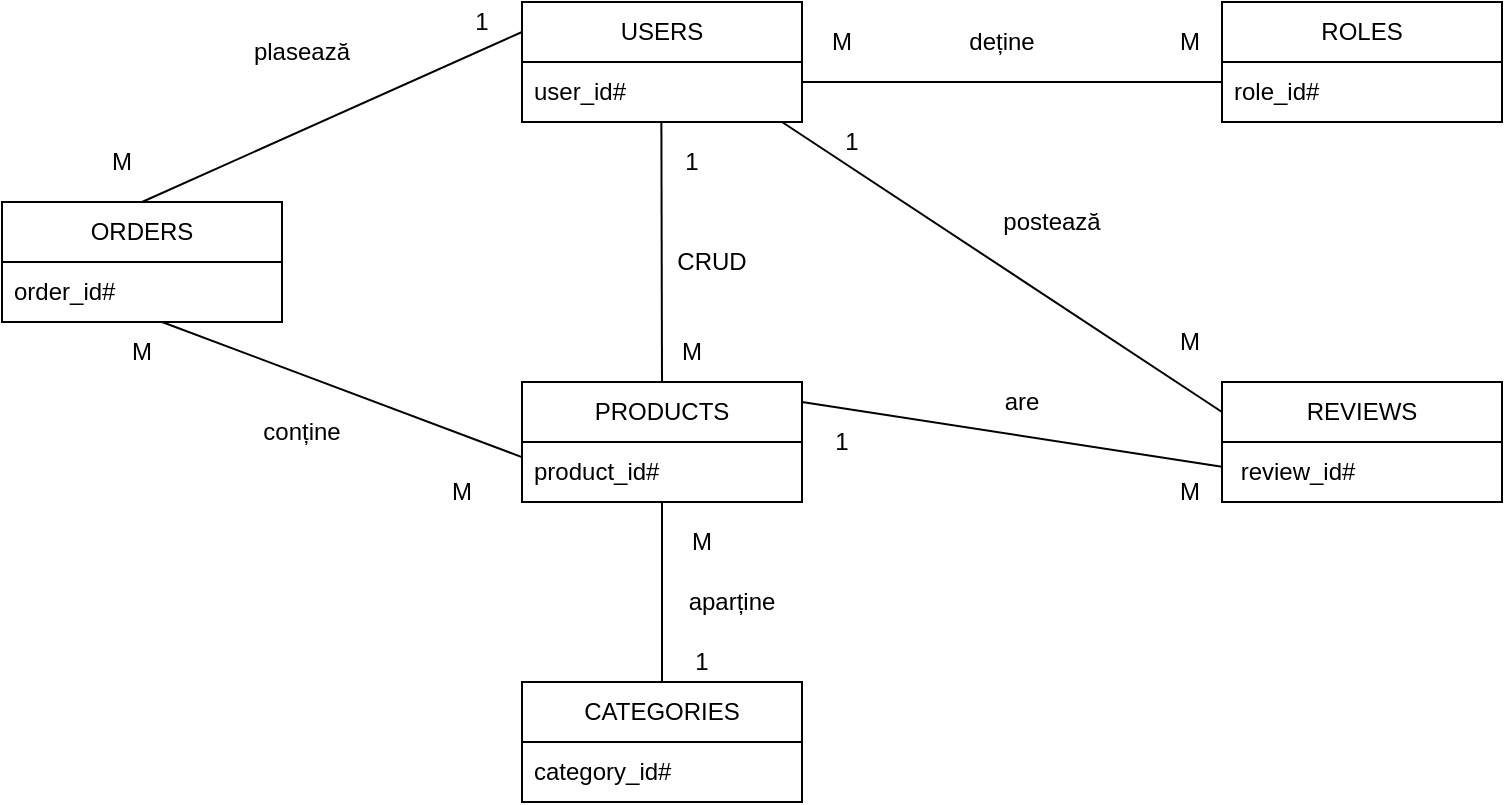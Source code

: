 <mxfile version="25.0.3">
  <diagram name="Pagină-1" id="sgfzJ31gN2lUz1fAnktD">
    <mxGraphModel grid="1" page="1" gridSize="10" guides="1" tooltips="1" connect="1" arrows="1" fold="1" pageScale="1" pageWidth="827" pageHeight="1169" math="0" shadow="0">
      <root>
        <mxCell id="0" />
        <mxCell id="1" parent="0" />
        <mxCell id="gs_JWUIZCzPqHRLdr9hx-1" value="USERS" style="swimlane;fontStyle=0;childLayout=stackLayout;horizontal=1;startSize=30;horizontalStack=0;resizeParent=1;resizeParentMax=0;resizeLast=0;collapsible=1;marginBottom=0;whiteSpace=wrap;html=1;" vertex="1" parent="1">
          <mxGeometry x="350" y="100" width="140" height="60" as="geometry" />
        </mxCell>
        <mxCell id="gs_JWUIZCzPqHRLdr9hx-2" value="user_id#" style="text;strokeColor=none;fillColor=none;align=left;verticalAlign=middle;spacingLeft=4;spacingRight=4;overflow=hidden;points=[[0,0.5],[1,0.5]];portConstraint=eastwest;rotatable=0;whiteSpace=wrap;html=1;" vertex="1" parent="gs_JWUIZCzPqHRLdr9hx-1">
          <mxGeometry y="30" width="140" height="30" as="geometry" />
        </mxCell>
        <mxCell id="gs_JWUIZCzPqHRLdr9hx-5" value="ROLES" style="swimlane;fontStyle=0;childLayout=stackLayout;horizontal=1;startSize=30;horizontalStack=0;resizeParent=1;resizeParentMax=0;resizeLast=0;collapsible=1;marginBottom=0;whiteSpace=wrap;html=1;" vertex="1" parent="1">
          <mxGeometry x="700" y="100" width="140" height="60" as="geometry" />
        </mxCell>
        <mxCell id="gs_JWUIZCzPqHRLdr9hx-6" value="role_id#" style="text;strokeColor=none;fillColor=none;align=left;verticalAlign=middle;spacingLeft=4;spacingRight=4;overflow=hidden;points=[[0,0.5],[1,0.5]];portConstraint=eastwest;rotatable=0;whiteSpace=wrap;html=1;" vertex="1" parent="gs_JWUIZCzPqHRLdr9hx-5">
          <mxGeometry y="30" width="140" height="30" as="geometry" />
        </mxCell>
        <mxCell id="gs_JWUIZCzPqHRLdr9hx-9" value="PRODUCTS" style="swimlane;fontStyle=0;childLayout=stackLayout;horizontal=1;startSize=30;horizontalStack=0;resizeParent=1;resizeParentMax=0;resizeLast=0;collapsible=1;marginBottom=0;whiteSpace=wrap;html=1;" vertex="1" parent="1">
          <mxGeometry x="350" y="290" width="140" height="60" as="geometry" />
        </mxCell>
        <mxCell id="gs_JWUIZCzPqHRLdr9hx-10" value="product_id#" style="text;strokeColor=none;fillColor=none;align=left;verticalAlign=middle;spacingLeft=4;spacingRight=4;overflow=hidden;points=[[0,0.5],[1,0.5]];portConstraint=eastwest;rotatable=0;whiteSpace=wrap;html=1;" vertex="1" parent="gs_JWUIZCzPqHRLdr9hx-9">
          <mxGeometry y="30" width="140" height="30" as="geometry" />
        </mxCell>
        <mxCell id="gs_JWUIZCzPqHRLdr9hx-13" value="REVIEWS" style="swimlane;fontStyle=0;childLayout=stackLayout;horizontal=1;startSize=30;horizontalStack=0;resizeParent=1;resizeParentMax=0;resizeLast=0;collapsible=1;marginBottom=0;whiteSpace=wrap;html=1;" vertex="1" parent="1">
          <mxGeometry x="700" y="290" width="140" height="60" as="geometry" />
        </mxCell>
        <mxCell id="gs_JWUIZCzPqHRLdr9hx-14" value="&amp;nbsp;review_id#" style="text;strokeColor=none;fillColor=none;align=left;verticalAlign=middle;spacingLeft=4;spacingRight=4;overflow=hidden;points=[[0,0.5],[1,0.5]];portConstraint=eastwest;rotatable=0;whiteSpace=wrap;html=1;" vertex="1" parent="gs_JWUIZCzPqHRLdr9hx-13">
          <mxGeometry y="30" width="140" height="30" as="geometry" />
        </mxCell>
        <mxCell id="gs_JWUIZCzPqHRLdr9hx-17" value="CATEGORIES" style="swimlane;fontStyle=0;childLayout=stackLayout;horizontal=1;startSize=30;horizontalStack=0;resizeParent=1;resizeParentMax=0;resizeLast=0;collapsible=1;marginBottom=0;whiteSpace=wrap;html=1;" vertex="1" parent="1">
          <mxGeometry x="350" y="440" width="140" height="60" as="geometry" />
        </mxCell>
        <mxCell id="gs_JWUIZCzPqHRLdr9hx-18" value="category_id#" style="text;strokeColor=none;fillColor=none;align=left;verticalAlign=middle;spacingLeft=4;spacingRight=4;overflow=hidden;points=[[0,0.5],[1,0.5]];portConstraint=eastwest;rotatable=0;whiteSpace=wrap;html=1;" vertex="1" parent="gs_JWUIZCzPqHRLdr9hx-17">
          <mxGeometry y="30" width="140" height="30" as="geometry" />
        </mxCell>
        <mxCell id="gs_JWUIZCzPqHRLdr9hx-21" value="" style="endArrow=none;html=1;rounded=0;" edge="1" parent="1">
          <mxGeometry width="50" height="50" relative="1" as="geometry">
            <mxPoint x="490" y="140" as="sourcePoint" />
            <mxPoint x="700" y="140" as="targetPoint" />
          </mxGeometry>
        </mxCell>
        <mxCell id="gs_JWUIZCzPqHRLdr9hx-22" value="deține" style="text;html=1;align=center;verticalAlign=middle;whiteSpace=wrap;rounded=0;" vertex="1" parent="1">
          <mxGeometry x="570" y="110" width="40" height="20" as="geometry" />
        </mxCell>
        <mxCell id="gs_JWUIZCzPqHRLdr9hx-23" value="M" style="text;html=1;align=center;verticalAlign=middle;whiteSpace=wrap;rounded=0;" vertex="1" parent="1">
          <mxGeometry x="500" y="110" width="20" height="20" as="geometry" />
        </mxCell>
        <mxCell id="gs_JWUIZCzPqHRLdr9hx-24" value="M" style="text;html=1;align=center;verticalAlign=middle;whiteSpace=wrap;rounded=0;" vertex="1" parent="1">
          <mxGeometry x="674" y="110" width="20" height="20" as="geometry" />
        </mxCell>
        <mxCell id="gs_JWUIZCzPqHRLdr9hx-25" value="" style="endArrow=none;html=1;rounded=0;" edge="1" parent="1">
          <mxGeometry width="50" height="50" relative="1" as="geometry">
            <mxPoint x="420" y="290" as="sourcePoint" />
            <mxPoint x="419.69" y="160" as="targetPoint" />
          </mxGeometry>
        </mxCell>
        <mxCell id="gs_JWUIZCzPqHRLdr9hx-26" value="1" style="text;html=1;align=center;verticalAlign=middle;whiteSpace=wrap;rounded=0;" vertex="1" parent="1">
          <mxGeometry x="430" y="170" width="10" height="20" as="geometry" />
        </mxCell>
        <mxCell id="gs_JWUIZCzPqHRLdr9hx-28" value="M" style="text;html=1;align=center;verticalAlign=middle;whiteSpace=wrap;rounded=0;" vertex="1" parent="1">
          <mxGeometry x="430" y="270" width="10" height="10" as="geometry" />
        </mxCell>
        <mxCell id="gs_JWUIZCzPqHRLdr9hx-29" value="CRUD" style="text;html=1;align=center;verticalAlign=middle;whiteSpace=wrap;rounded=0;" vertex="1" parent="1">
          <mxGeometry x="430" y="220" width="30" height="20" as="geometry" />
        </mxCell>
        <mxCell id="gs_JWUIZCzPqHRLdr9hx-30" value="" style="endArrow=none;html=1;rounded=0;entryX=0;entryY=0.25;entryDx=0;entryDy=0;" edge="1" parent="1" target="gs_JWUIZCzPqHRLdr9hx-13">
          <mxGeometry width="50" height="50" relative="1" as="geometry">
            <mxPoint x="480" y="160" as="sourcePoint" />
            <mxPoint x="570" y="230" as="targetPoint" />
          </mxGeometry>
        </mxCell>
        <mxCell id="gs_JWUIZCzPqHRLdr9hx-31" value="1" style="text;html=1;align=center;verticalAlign=middle;whiteSpace=wrap;rounded=0;" vertex="1" parent="1">
          <mxGeometry x="510" y="160" width="10" height="20" as="geometry" />
        </mxCell>
        <mxCell id="gs_JWUIZCzPqHRLdr9hx-32" value="M" style="text;html=1;align=center;verticalAlign=middle;whiteSpace=wrap;rounded=0;" vertex="1" parent="1">
          <mxGeometry x="674" y="260" width="20" height="20" as="geometry" />
        </mxCell>
        <mxCell id="gs_JWUIZCzPqHRLdr9hx-33" value="postează" style="text;html=1;align=center;verticalAlign=middle;whiteSpace=wrap;rounded=0;" vertex="1" parent="1">
          <mxGeometry x="590" y="200" width="50" height="20" as="geometry" />
        </mxCell>
        <mxCell id="gs_JWUIZCzPqHRLdr9hx-35" value="" style="endArrow=none;html=1;rounded=0;entryX=0;entryY=0.411;entryDx=0;entryDy=0;entryPerimeter=0;" edge="1" parent="1" target="gs_JWUIZCzPqHRLdr9hx-14">
          <mxGeometry width="50" height="50" relative="1" as="geometry">
            <mxPoint x="490" y="300" as="sourcePoint" />
            <mxPoint x="580" y="360" as="targetPoint" />
          </mxGeometry>
        </mxCell>
        <mxCell id="gs_JWUIZCzPqHRLdr9hx-36" value="are" style="text;html=1;align=center;verticalAlign=middle;whiteSpace=wrap;rounded=0;" vertex="1" parent="1">
          <mxGeometry x="580" y="290" width="40" height="20" as="geometry" />
        </mxCell>
        <mxCell id="gs_JWUIZCzPqHRLdr9hx-39" value="1" style="text;html=1;align=center;verticalAlign=middle;whiteSpace=wrap;rounded=0;" vertex="1" parent="1">
          <mxGeometry x="500" y="310" width="20" height="20" as="geometry" />
        </mxCell>
        <mxCell id="gs_JWUIZCzPqHRLdr9hx-40" value="M" style="text;html=1;align=center;verticalAlign=middle;whiteSpace=wrap;rounded=0;" vertex="1" parent="1">
          <mxGeometry x="674" y="330" width="20" height="30" as="geometry" />
        </mxCell>
        <mxCell id="gs_JWUIZCzPqHRLdr9hx-41" value="" style="endArrow=none;html=1;rounded=0;" edge="1" parent="1">
          <mxGeometry width="50" height="50" relative="1" as="geometry">
            <mxPoint x="420" y="440" as="sourcePoint" />
            <mxPoint x="420" y="350" as="targetPoint" />
          </mxGeometry>
        </mxCell>
        <mxCell id="gs_JWUIZCzPqHRLdr9hx-43" value="M" style="text;html=1;align=center;verticalAlign=middle;whiteSpace=wrap;rounded=0;" vertex="1" parent="1">
          <mxGeometry x="430" y="360" width="20" height="20" as="geometry" />
        </mxCell>
        <mxCell id="gs_JWUIZCzPqHRLdr9hx-44" value="1" style="text;html=1;align=center;verticalAlign=middle;whiteSpace=wrap;rounded=0;" vertex="1" parent="1">
          <mxGeometry x="435" y="420" width="10" height="20" as="geometry" />
        </mxCell>
        <mxCell id="gs_JWUIZCzPqHRLdr9hx-45" value="aparține" style="text;html=1;align=center;verticalAlign=middle;whiteSpace=wrap;rounded=0;" vertex="1" parent="1">
          <mxGeometry x="430" y="390" width="50" height="20" as="geometry" />
        </mxCell>
        <mxCell id="QeHKxddCIVgDBdDxqhQ_-1" value="ORDERS" style="swimlane;fontStyle=0;childLayout=stackLayout;horizontal=1;startSize=30;horizontalStack=0;resizeParent=1;resizeParentMax=0;resizeLast=0;collapsible=1;marginBottom=0;whiteSpace=wrap;html=1;" vertex="1" parent="1">
          <mxGeometry x="90" y="200" width="140" height="60" as="geometry" />
        </mxCell>
        <mxCell id="QeHKxddCIVgDBdDxqhQ_-2" value="order_id#" style="text;strokeColor=none;fillColor=none;align=left;verticalAlign=middle;spacingLeft=4;spacingRight=4;overflow=hidden;points=[[0,0.5],[1,0.5]];portConstraint=eastwest;rotatable=0;whiteSpace=wrap;html=1;" vertex="1" parent="QeHKxddCIVgDBdDxqhQ_-1">
          <mxGeometry y="30" width="140" height="30" as="geometry" />
        </mxCell>
        <mxCell id="QeHKxddCIVgDBdDxqhQ_-5" value="" style="endArrow=none;html=1;rounded=0;entryX=0;entryY=0.25;entryDx=0;entryDy=0;exitX=0.5;exitY=0;exitDx=0;exitDy=0;" edge="1" parent="1" source="QeHKxddCIVgDBdDxqhQ_-1" target="gs_JWUIZCzPqHRLdr9hx-1">
          <mxGeometry width="50" height="50" relative="1" as="geometry">
            <mxPoint x="170" y="190" as="sourcePoint" />
            <mxPoint x="230" y="145" as="targetPoint" />
          </mxGeometry>
        </mxCell>
        <mxCell id="QeHKxddCIVgDBdDxqhQ_-6" value="" style="endArrow=none;html=1;rounded=0;exitX=0.002;exitY=0.256;exitDx=0;exitDy=0;exitPerimeter=0;" edge="1" parent="1" source="gs_JWUIZCzPqHRLdr9hx-10">
          <mxGeometry width="50" height="50" relative="1" as="geometry">
            <mxPoint x="320" y="340" as="sourcePoint" />
            <mxPoint x="170" y="260" as="targetPoint" />
          </mxGeometry>
        </mxCell>
        <mxCell id="QeHKxddCIVgDBdDxqhQ_-7" value="1" style="text;html=1;align=center;verticalAlign=middle;whiteSpace=wrap;rounded=0;" vertex="1" parent="1">
          <mxGeometry x="320" y="100" width="20" height="20" as="geometry" />
        </mxCell>
        <mxCell id="QeHKxddCIVgDBdDxqhQ_-8" value="M" style="text;html=1;align=center;verticalAlign=middle;whiteSpace=wrap;rounded=0;" vertex="1" parent="1">
          <mxGeometry x="140" y="165" width="20" height="30" as="geometry" />
        </mxCell>
        <mxCell id="QeHKxddCIVgDBdDxqhQ_-9" value="M" style="text;html=1;align=center;verticalAlign=middle;whiteSpace=wrap;rounded=0;" vertex="1" parent="1">
          <mxGeometry x="150" y="265" width="20" height="20" as="geometry" />
        </mxCell>
        <mxCell id="QeHKxddCIVgDBdDxqhQ_-10" value="M" style="text;html=1;align=center;verticalAlign=middle;whiteSpace=wrap;rounded=0;" vertex="1" parent="1">
          <mxGeometry x="310" y="335" width="20" height="20" as="geometry" />
        </mxCell>
        <mxCell id="QeHKxddCIVgDBdDxqhQ_-11" value="conține" style="text;html=1;align=center;verticalAlign=middle;whiteSpace=wrap;rounded=0;" vertex="1" parent="1">
          <mxGeometry x="210" y="300" width="60" height="30" as="geometry" />
        </mxCell>
        <mxCell id="QeHKxddCIVgDBdDxqhQ_-12" value="plasează" style="text;html=1;align=center;verticalAlign=middle;whiteSpace=wrap;rounded=0;" vertex="1" parent="1">
          <mxGeometry x="210" y="110" width="60" height="30" as="geometry" />
        </mxCell>
      </root>
    </mxGraphModel>
  </diagram>
</mxfile>
